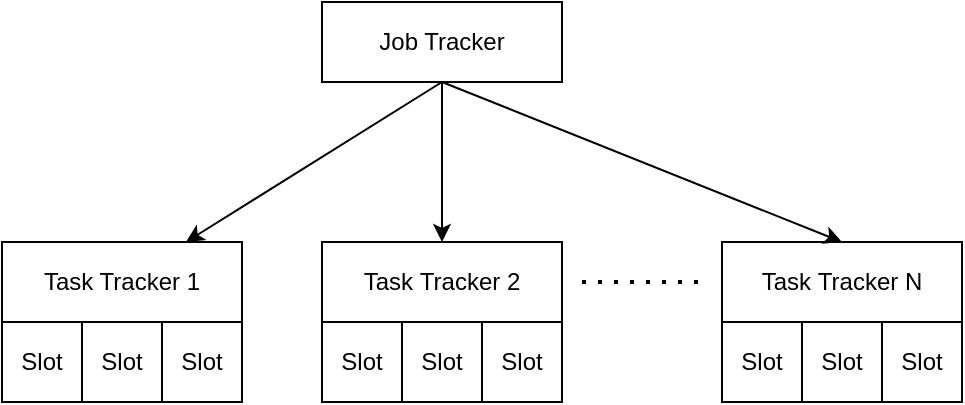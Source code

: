 <mxfile version="21.6.8" type="device">
  <diagram name="Page-1" id="Yf1RYq5r_5iBkrq0znwW">
    <mxGraphModel dx="818" dy="531" grid="1" gridSize="10" guides="1" tooltips="1" connect="1" arrows="1" fold="1" page="1" pageScale="1" pageWidth="827" pageHeight="1169" math="0" shadow="0">
      <root>
        <mxCell id="0" />
        <mxCell id="1" parent="0" />
        <mxCell id="KQwZNBZzMHY1Ingrd7kD-7" style="rounded=0;orthogonalLoop=1;jettySize=auto;html=1;exitX=0.5;exitY=1;exitDx=0;exitDy=0;" edge="1" parent="1" source="KQwZNBZzMHY1Ingrd7kD-1" target="KQwZNBZzMHY1Ingrd7kD-3">
          <mxGeometry relative="1" as="geometry" />
        </mxCell>
        <mxCell id="KQwZNBZzMHY1Ingrd7kD-1" value="Job Tracker" style="rounded=0;whiteSpace=wrap;html=1;" vertex="1" parent="1">
          <mxGeometry x="200" y="40" width="120" height="40" as="geometry" />
        </mxCell>
        <mxCell id="KQwZNBZzMHY1Ingrd7kD-2" value="Task&amp;nbsp;Tracker N" style="rounded=0;whiteSpace=wrap;html=1;" vertex="1" parent="1">
          <mxGeometry x="400" y="160" width="120" height="40" as="geometry" />
        </mxCell>
        <mxCell id="KQwZNBZzMHY1Ingrd7kD-3" value="Task Tracker 1" style="rounded=0;whiteSpace=wrap;html=1;" vertex="1" parent="1">
          <mxGeometry x="40" y="160" width="120" height="40" as="geometry" />
        </mxCell>
        <mxCell id="KQwZNBZzMHY1Ingrd7kD-4" value="Task&amp;nbsp;Tracker 2" style="rounded=0;whiteSpace=wrap;html=1;" vertex="1" parent="1">
          <mxGeometry x="200" y="160" width="120" height="40" as="geometry" />
        </mxCell>
        <mxCell id="KQwZNBZzMHY1Ingrd7kD-5" value="" style="endArrow=none;dashed=1;html=1;dashPattern=1 3;strokeWidth=2;rounded=0;" edge="1" parent="1">
          <mxGeometry width="50" height="50" relative="1" as="geometry">
            <mxPoint x="330" y="180" as="sourcePoint" />
            <mxPoint x="390" y="180" as="targetPoint" />
          </mxGeometry>
        </mxCell>
        <mxCell id="KQwZNBZzMHY1Ingrd7kD-9" style="rounded=0;orthogonalLoop=1;jettySize=auto;html=1;exitX=0.5;exitY=1;exitDx=0;exitDy=0;entryX=0.5;entryY=0;entryDx=0;entryDy=0;" edge="1" parent="1" source="KQwZNBZzMHY1Ingrd7kD-1" target="KQwZNBZzMHY1Ingrd7kD-2">
          <mxGeometry relative="1" as="geometry">
            <mxPoint x="270" y="90" as="sourcePoint" />
            <mxPoint x="142" y="170" as="targetPoint" />
          </mxGeometry>
        </mxCell>
        <mxCell id="KQwZNBZzMHY1Ingrd7kD-10" style="rounded=0;orthogonalLoop=1;jettySize=auto;html=1;exitX=0.5;exitY=1;exitDx=0;exitDy=0;entryX=0.5;entryY=0;entryDx=0;entryDy=0;" edge="1" parent="1" source="KQwZNBZzMHY1Ingrd7kD-1" target="KQwZNBZzMHY1Ingrd7kD-4">
          <mxGeometry relative="1" as="geometry">
            <mxPoint x="270" y="90" as="sourcePoint" />
            <mxPoint x="470" y="170" as="targetPoint" />
          </mxGeometry>
        </mxCell>
        <mxCell id="KQwZNBZzMHY1Ingrd7kD-11" value="Slot" style="rounded=0;whiteSpace=wrap;html=1;" vertex="1" parent="1">
          <mxGeometry x="40" y="200" width="40" height="40" as="geometry" />
        </mxCell>
        <mxCell id="KQwZNBZzMHY1Ingrd7kD-12" value="Slot" style="rounded=0;whiteSpace=wrap;html=1;" vertex="1" parent="1">
          <mxGeometry x="80" y="200" width="40" height="40" as="geometry" />
        </mxCell>
        <mxCell id="KQwZNBZzMHY1Ingrd7kD-13" value="Slot" style="rounded=0;whiteSpace=wrap;html=1;" vertex="1" parent="1">
          <mxGeometry x="120" y="200" width="40" height="40" as="geometry" />
        </mxCell>
        <mxCell id="KQwZNBZzMHY1Ingrd7kD-14" value="Slot" style="rounded=0;whiteSpace=wrap;html=1;" vertex="1" parent="1">
          <mxGeometry x="200" y="200" width="40" height="40" as="geometry" />
        </mxCell>
        <mxCell id="KQwZNBZzMHY1Ingrd7kD-15" value="Slot" style="rounded=0;whiteSpace=wrap;html=1;" vertex="1" parent="1">
          <mxGeometry x="240" y="200" width="40" height="40" as="geometry" />
        </mxCell>
        <mxCell id="KQwZNBZzMHY1Ingrd7kD-16" value="Slot" style="rounded=0;whiteSpace=wrap;html=1;" vertex="1" parent="1">
          <mxGeometry x="280" y="200" width="40" height="40" as="geometry" />
        </mxCell>
        <mxCell id="KQwZNBZzMHY1Ingrd7kD-17" value="Slot" style="rounded=0;whiteSpace=wrap;html=1;" vertex="1" parent="1">
          <mxGeometry x="400" y="200" width="40" height="40" as="geometry" />
        </mxCell>
        <mxCell id="KQwZNBZzMHY1Ingrd7kD-18" value="Slot" style="rounded=0;whiteSpace=wrap;html=1;" vertex="1" parent="1">
          <mxGeometry x="440" y="200" width="40" height="40" as="geometry" />
        </mxCell>
        <mxCell id="KQwZNBZzMHY1Ingrd7kD-19" value="Slot" style="rounded=0;whiteSpace=wrap;html=1;" vertex="1" parent="1">
          <mxGeometry x="480" y="200" width="40" height="40" as="geometry" />
        </mxCell>
      </root>
    </mxGraphModel>
  </diagram>
</mxfile>

